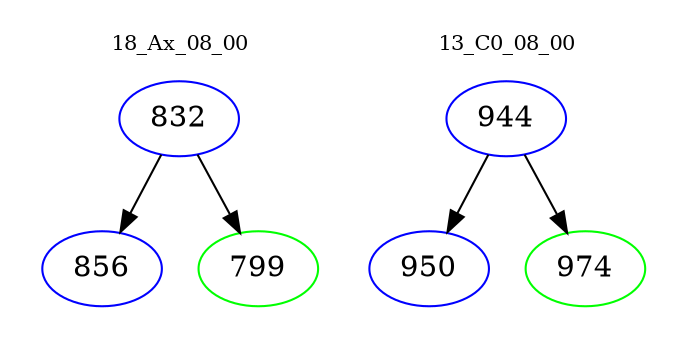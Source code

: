 digraph{
subgraph cluster_0 {
color = white
label = "18_Ax_08_00";
fontsize=10;
T0_832 [label="832", color="blue"]
T0_832 -> T0_856 [color="black"]
T0_856 [label="856", color="blue"]
T0_832 -> T0_799 [color="black"]
T0_799 [label="799", color="green"]
}
subgraph cluster_1 {
color = white
label = "13_C0_08_00";
fontsize=10;
T1_944 [label="944", color="blue"]
T1_944 -> T1_950 [color="black"]
T1_950 [label="950", color="blue"]
T1_944 -> T1_974 [color="black"]
T1_974 [label="974", color="green"]
}
}
